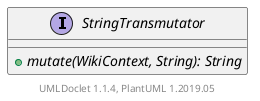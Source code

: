 @startuml

    interface StringTransmutator [[StringTransmutator.html]] {
        {abstract} +mutate(WikiContext, String): String
    }


    center footer UMLDoclet 1.1.4, PlantUML 1.2019.05
@enduml
